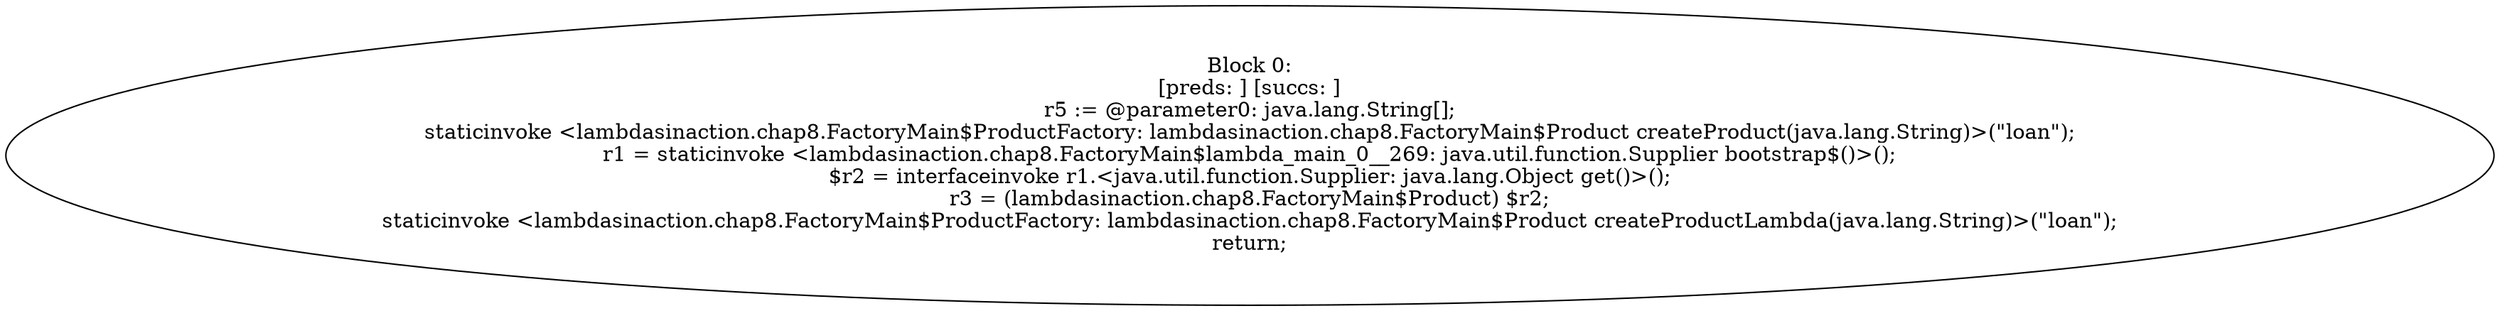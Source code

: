 digraph "unitGraph" {
    "Block 0:
[preds: ] [succs: ]
r5 := @parameter0: java.lang.String[];
staticinvoke <lambdasinaction.chap8.FactoryMain$ProductFactory: lambdasinaction.chap8.FactoryMain$Product createProduct(java.lang.String)>(\"loan\");
r1 = staticinvoke <lambdasinaction.chap8.FactoryMain$lambda_main_0__269: java.util.function.Supplier bootstrap$()>();
$r2 = interfaceinvoke r1.<java.util.function.Supplier: java.lang.Object get()>();
r3 = (lambdasinaction.chap8.FactoryMain$Product) $r2;
staticinvoke <lambdasinaction.chap8.FactoryMain$ProductFactory: lambdasinaction.chap8.FactoryMain$Product createProductLambda(java.lang.String)>(\"loan\");
return;
"
}
